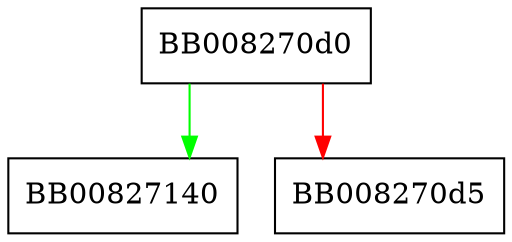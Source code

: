 digraph ossl_siv128_cleanup {
  node [shape="box"];
  graph [splines=ortho];
  BB008270d0 -> BB00827140 [color="green"];
  BB008270d0 -> BB008270d5 [color="red"];
}